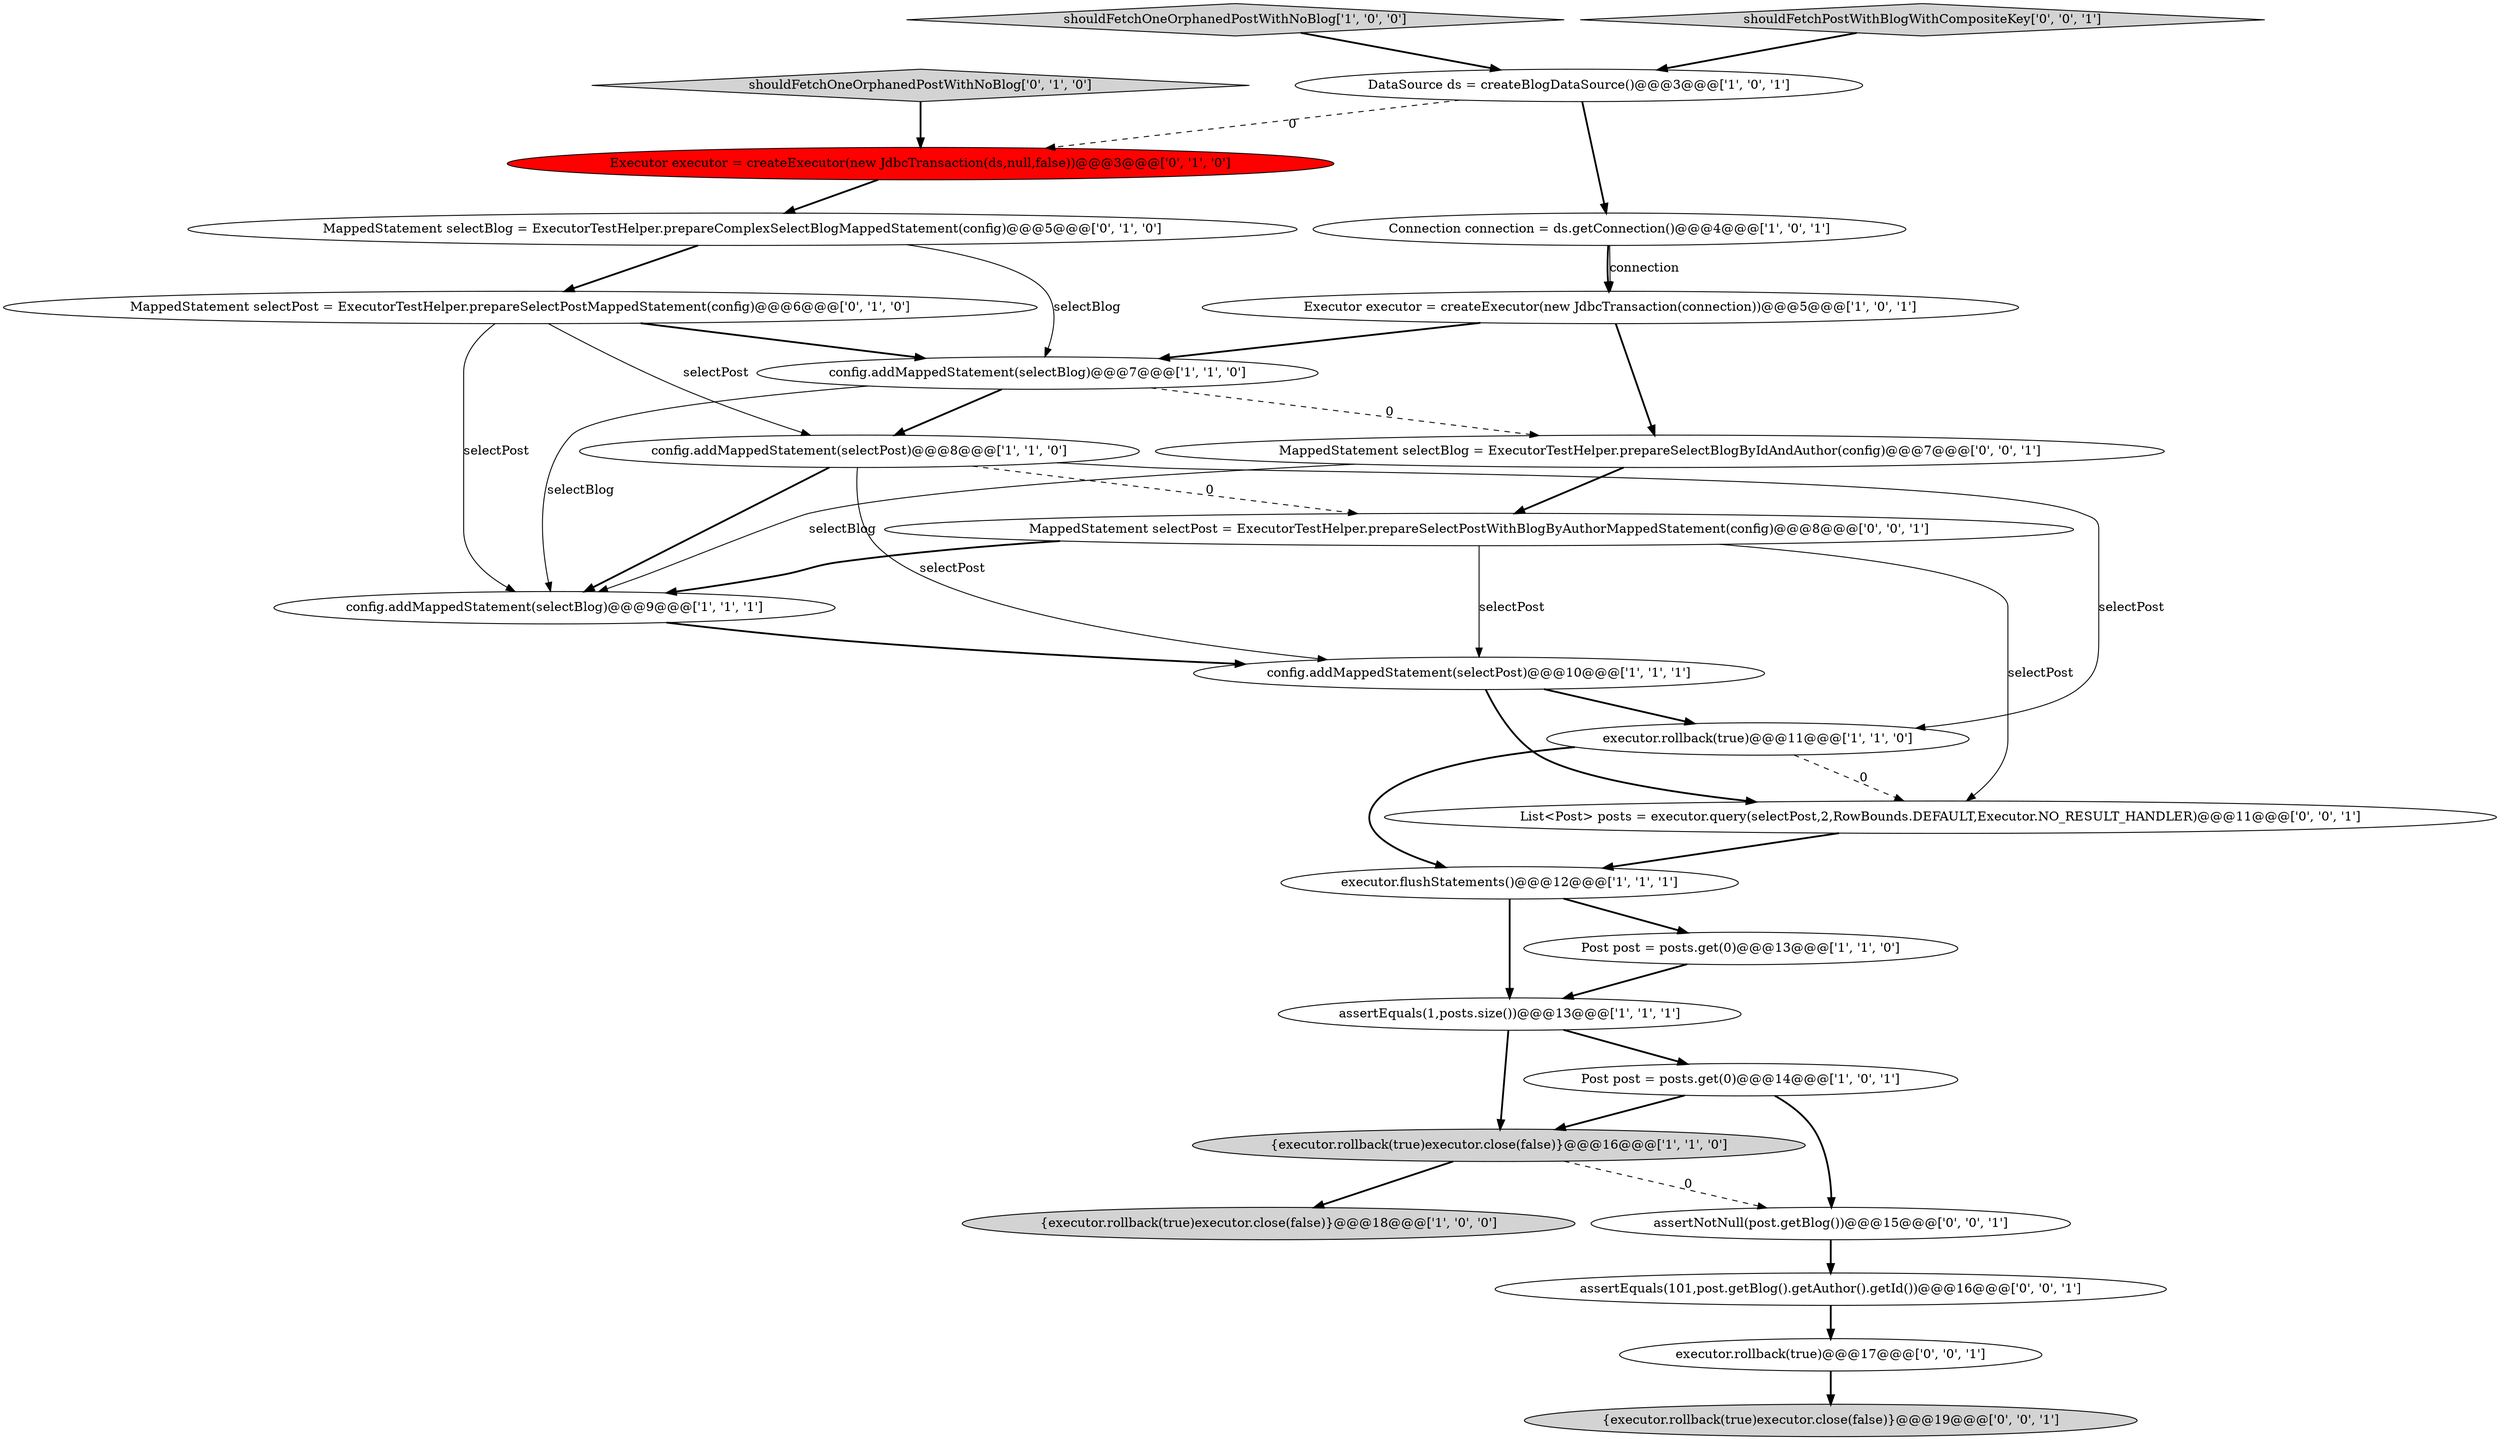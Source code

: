 digraph {
26 [style = filled, label = "assertEquals(101,post.getBlog().getAuthor().getId())@@@16@@@['0', '0', '1']", fillcolor = white, shape = ellipse image = "AAA0AAABBB3BBB"];
14 [style = filled, label = "{executor.rollback(true)executor.close(false)}@@@16@@@['1', '1', '0']", fillcolor = lightgray, shape = ellipse image = "AAA0AAABBB1BBB"];
13 [style = filled, label = "assertEquals(1,posts.size())@@@13@@@['1', '1', '1']", fillcolor = white, shape = ellipse image = "AAA0AAABBB1BBB"];
9 [style = filled, label = "config.addMappedStatement(selectPost)@@@8@@@['1', '1', '0']", fillcolor = white, shape = ellipse image = "AAA0AAABBB1BBB"];
23 [style = filled, label = "executor.rollback(true)@@@17@@@['0', '0', '1']", fillcolor = white, shape = ellipse image = "AAA0AAABBB3BBB"];
2 [style = filled, label = "DataSource ds = createBlogDataSource()@@@3@@@['1', '0', '1']", fillcolor = white, shape = ellipse image = "AAA0AAABBB1BBB"];
10 [style = filled, label = "Post post = posts.get(0)@@@14@@@['1', '0', '1']", fillcolor = white, shape = ellipse image = "AAA0AAABBB1BBB"];
3 [style = filled, label = "Post post = posts.get(0)@@@13@@@['1', '1', '0']", fillcolor = white, shape = ellipse image = "AAA0AAABBB1BBB"];
16 [style = filled, label = "MappedStatement selectBlog = ExecutorTestHelper.prepareComplexSelectBlogMappedStatement(config)@@@5@@@['0', '1', '0']", fillcolor = white, shape = ellipse image = "AAA0AAABBB2BBB"];
7 [style = filled, label = "config.addMappedStatement(selectBlog)@@@9@@@['1', '1', '1']", fillcolor = white, shape = ellipse image = "AAA0AAABBB1BBB"];
25 [style = filled, label = "{executor.rollback(true)executor.close(false)}@@@19@@@['0', '0', '1']", fillcolor = lightgray, shape = ellipse image = "AAA0AAABBB3BBB"];
22 [style = filled, label = "List<Post> posts = executor.query(selectPost,2,RowBounds.DEFAULT,Executor.NO_RESULT_HANDLER)@@@11@@@['0', '0', '1']", fillcolor = white, shape = ellipse image = "AAA0AAABBB3BBB"];
15 [style = filled, label = "shouldFetchOneOrphanedPostWithNoBlog['0', '1', '0']", fillcolor = lightgray, shape = diamond image = "AAA0AAABBB2BBB"];
18 [style = filled, label = "MappedStatement selectPost = ExecutorTestHelper.prepareSelectPostMappedStatement(config)@@@6@@@['0', '1', '0']", fillcolor = white, shape = ellipse image = "AAA0AAABBB2BBB"];
11 [style = filled, label = "{executor.rollback(true)executor.close(false)}@@@18@@@['1', '0', '0']", fillcolor = lightgray, shape = ellipse image = "AAA0AAABBB1BBB"];
8 [style = filled, label = "config.addMappedStatement(selectPost)@@@10@@@['1', '1', '1']", fillcolor = white, shape = ellipse image = "AAA0AAABBB1BBB"];
5 [style = filled, label = "shouldFetchOneOrphanedPostWithNoBlog['1', '0', '0']", fillcolor = lightgray, shape = diamond image = "AAA0AAABBB1BBB"];
12 [style = filled, label = "executor.rollback(true)@@@11@@@['1', '1', '0']", fillcolor = white, shape = ellipse image = "AAA0AAABBB1BBB"];
20 [style = filled, label = "shouldFetchPostWithBlogWithCompositeKey['0', '0', '1']", fillcolor = lightgray, shape = diamond image = "AAA0AAABBB3BBB"];
1 [style = filled, label = "executor.flushStatements()@@@12@@@['1', '1', '1']", fillcolor = white, shape = ellipse image = "AAA0AAABBB1BBB"];
19 [style = filled, label = "MappedStatement selectBlog = ExecutorTestHelper.prepareSelectBlogByIdAndAuthor(config)@@@7@@@['0', '0', '1']", fillcolor = white, shape = ellipse image = "AAA0AAABBB3BBB"];
17 [style = filled, label = "Executor executor = createExecutor(new JdbcTransaction(ds,null,false))@@@3@@@['0', '1', '0']", fillcolor = red, shape = ellipse image = "AAA1AAABBB2BBB"];
24 [style = filled, label = "MappedStatement selectPost = ExecutorTestHelper.prepareSelectPostWithBlogByAuthorMappedStatement(config)@@@8@@@['0', '0', '1']", fillcolor = white, shape = ellipse image = "AAA0AAABBB3BBB"];
6 [style = filled, label = "config.addMappedStatement(selectBlog)@@@7@@@['1', '1', '0']", fillcolor = white, shape = ellipse image = "AAA0AAABBB1BBB"];
4 [style = filled, label = "Connection connection = ds.getConnection()@@@4@@@['1', '0', '1']", fillcolor = white, shape = ellipse image = "AAA0AAABBB1BBB"];
0 [style = filled, label = "Executor executor = createExecutor(new JdbcTransaction(connection))@@@5@@@['1', '0', '1']", fillcolor = white, shape = ellipse image = "AAA0AAABBB1BBB"];
21 [style = filled, label = "assertNotNull(post.getBlog())@@@15@@@['0', '0', '1']", fillcolor = white, shape = ellipse image = "AAA0AAABBB3BBB"];
13->10 [style = bold, label=""];
23->25 [style = bold, label=""];
16->18 [style = bold, label=""];
9->24 [style = dashed, label="0"];
10->14 [style = bold, label=""];
0->6 [style = bold, label=""];
0->19 [style = bold, label=""];
4->0 [style = solid, label="connection"];
1->3 [style = bold, label=""];
18->7 [style = solid, label="selectPost"];
10->21 [style = bold, label=""];
9->12 [style = solid, label="selectPost"];
9->7 [style = bold, label=""];
7->8 [style = bold, label=""];
12->1 [style = bold, label=""];
2->4 [style = bold, label=""];
2->17 [style = dashed, label="0"];
1->13 [style = bold, label=""];
4->0 [style = bold, label=""];
8->22 [style = bold, label=""];
19->24 [style = bold, label=""];
20->2 [style = bold, label=""];
21->26 [style = bold, label=""];
5->2 [style = bold, label=""];
15->17 [style = bold, label=""];
24->22 [style = solid, label="selectPost"];
18->6 [style = bold, label=""];
24->8 [style = solid, label="selectPost"];
26->23 [style = bold, label=""];
19->7 [style = solid, label="selectBlog"];
6->19 [style = dashed, label="0"];
12->22 [style = dashed, label="0"];
3->13 [style = bold, label=""];
14->21 [style = dashed, label="0"];
22->1 [style = bold, label=""];
6->9 [style = bold, label=""];
6->7 [style = solid, label="selectBlog"];
24->7 [style = bold, label=""];
18->9 [style = solid, label="selectPost"];
14->11 [style = bold, label=""];
13->14 [style = bold, label=""];
8->12 [style = bold, label=""];
17->16 [style = bold, label=""];
16->6 [style = solid, label="selectBlog"];
9->8 [style = solid, label="selectPost"];
}
